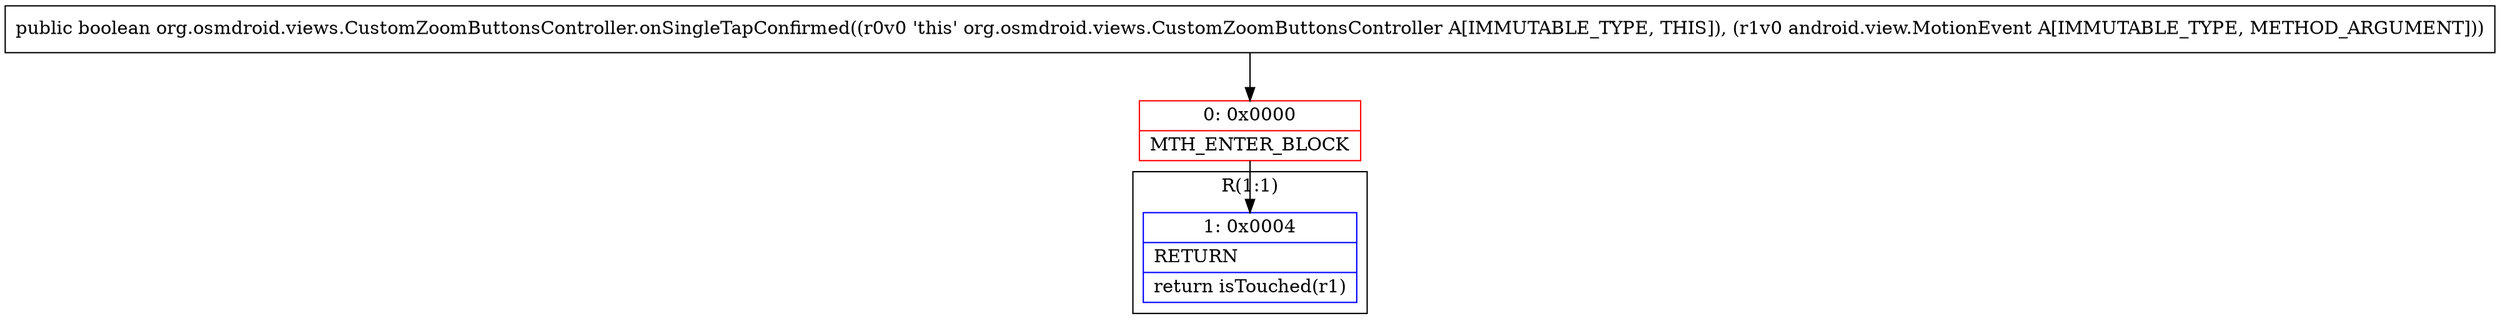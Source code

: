 digraph "CFG fororg.osmdroid.views.CustomZoomButtonsController.onSingleTapConfirmed(Landroid\/view\/MotionEvent;)Z" {
subgraph cluster_Region_658852929 {
label = "R(1:1)";
node [shape=record,color=blue];
Node_1 [shape=record,label="{1\:\ 0x0004|RETURN\l|return isTouched(r1)\l}"];
}
Node_0 [shape=record,color=red,label="{0\:\ 0x0000|MTH_ENTER_BLOCK\l}"];
MethodNode[shape=record,label="{public boolean org.osmdroid.views.CustomZoomButtonsController.onSingleTapConfirmed((r0v0 'this' org.osmdroid.views.CustomZoomButtonsController A[IMMUTABLE_TYPE, THIS]), (r1v0 android.view.MotionEvent A[IMMUTABLE_TYPE, METHOD_ARGUMENT])) }"];
MethodNode -> Node_0;
Node_0 -> Node_1;
}

